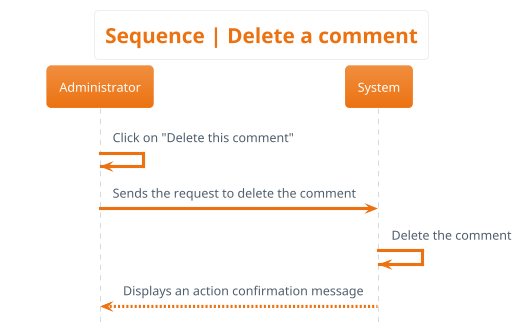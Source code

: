 @startuml sequence__delete_comment
hide footbox
skinparam actorStyle awesome
!theme aws-orange
skinparam backgroundcolor White

'Titre'
title Sequence | Delete a comment

'Déroulement'
Administrator -> Administrator: Click on "Delete this comment"
Administrator -> System : Sends the request to delete the comment
System -> System : Delete the comment
System --> Administrator : Displays an action confirmation message
@enduml